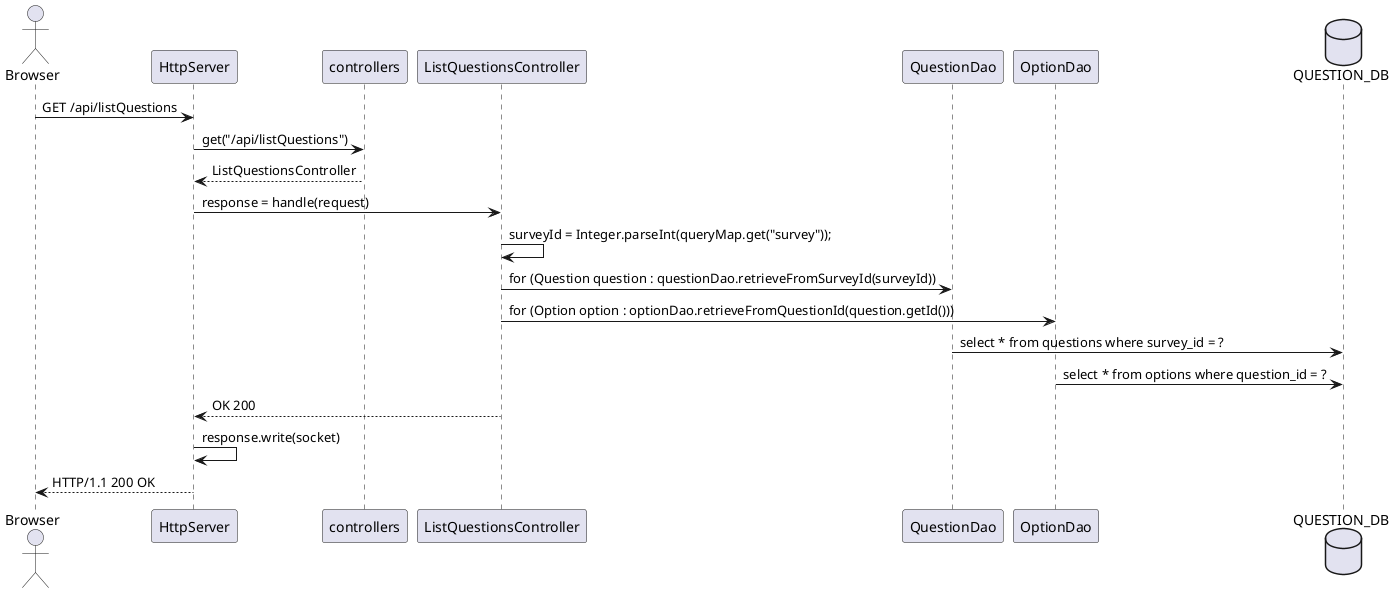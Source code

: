 @startuml
actor Browser
participant HttpServer
participant controllers
participant ListQuestionsController
participant QuestionDao
participant OptionDao
database QUESTION_DB

Browser -> HttpServer: GET /api/listQuestions
HttpServer -> controllers: get("/api/listQuestions")
HttpServer <-- controllers: ListQuestionsController
HttpServer -> ListQuestionsController: response = handle(request)
ListQuestionsController -> ListQuestionsController: surveyId = Integer.parseInt(queryMap.get("survey"));


ListQuestionsController -> QuestionDao:  for (Question question : questionDao.retrieveFromSurveyId(surveyId))
ListQuestionsController -> OptionDao: for (Option option : optionDao.retrieveFromQuestionId(question.getId()))

QuestionDao -> QUESTION_DB:  select * from questions where survey_id = ?
OptionDao -> QUESTION_DB:  select * from options where question_id = ?
HttpServer <-- ListQuestionsController: OK 200
HttpServer -> HttpServer: response.write(socket)
Browser <-- HttpServer: HTTP/1.1 200 OK
@enduml



